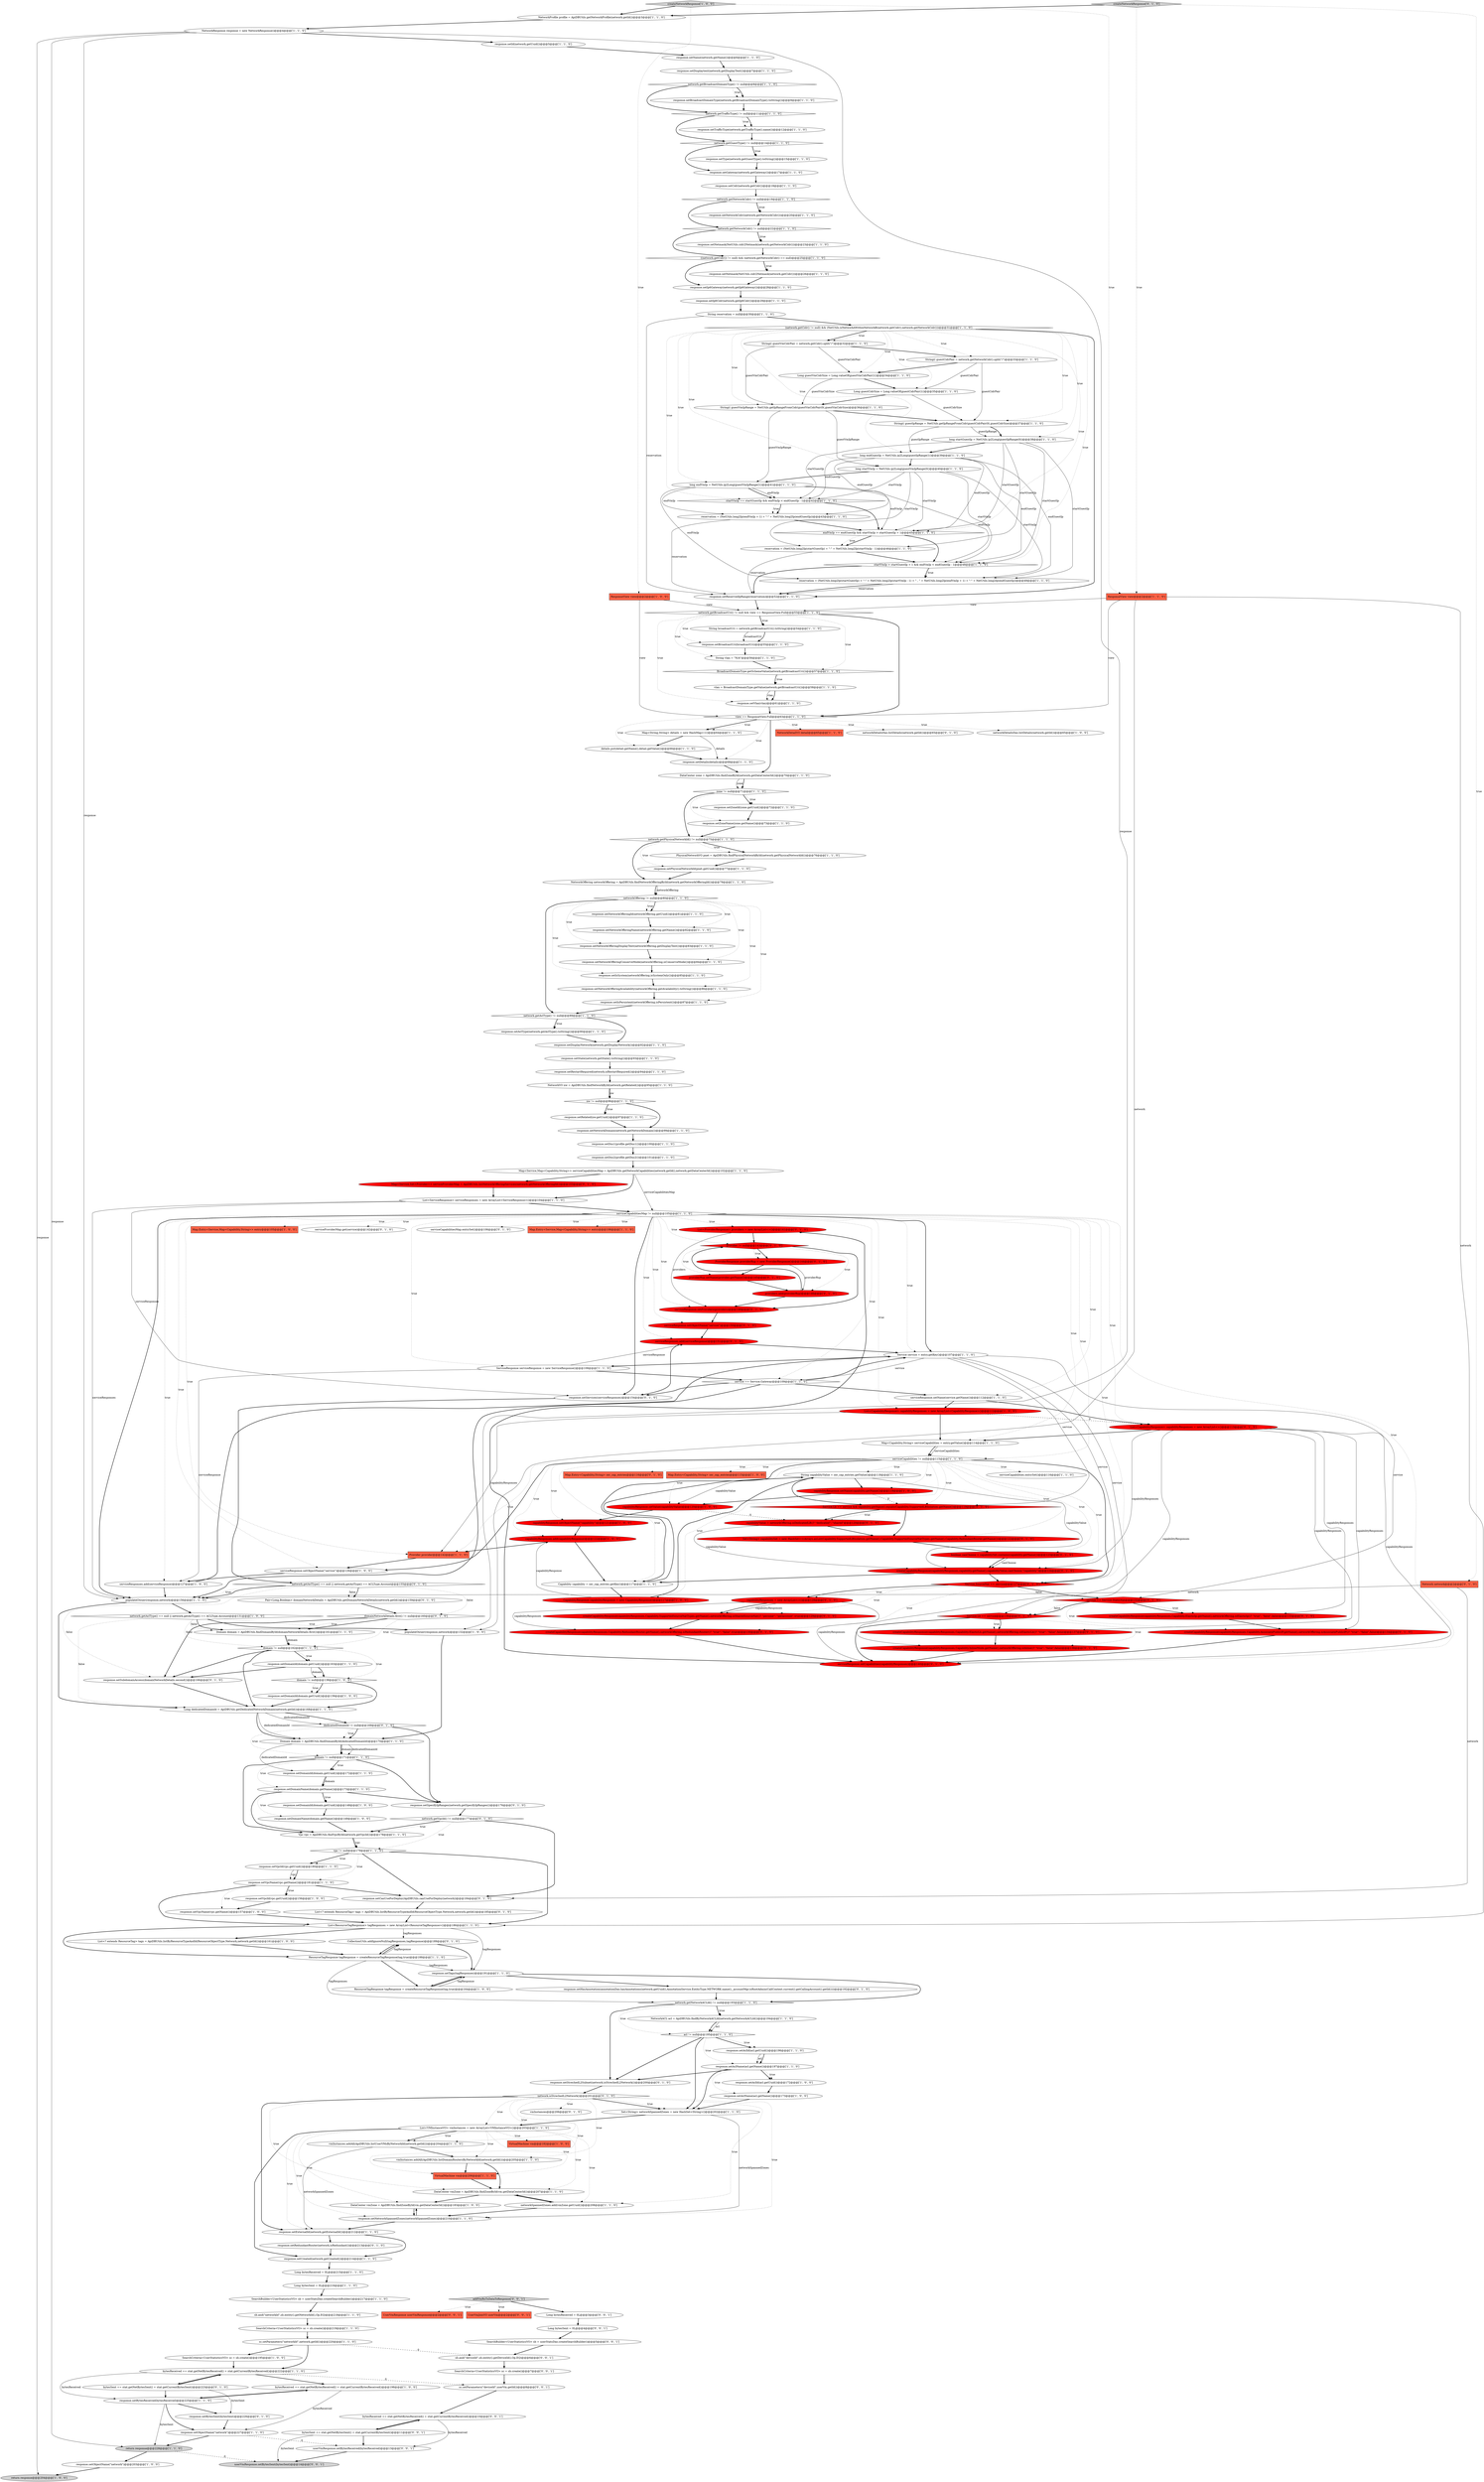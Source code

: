 digraph {
189 [style = filled, label = "List<ProviderResponse> providers = new ArrayList<>()@@@141@@@['0', '1', '0']", fillcolor = red, shape = ellipse image = "AAA1AAABBB2BBB"];
227 [style = filled, label = "SearchBuilder<UserStatisticsVO> sb = userStatsDao.createSearchBuilder()@@@5@@@['0', '0', '1']", fillcolor = white, shape = ellipse image = "AAA0AAABBB3BBB"];
87 [style = filled, label = "reservation = (NetUtils.long2Ip(startGuestIp) + \"-\" + NetUtils.long2Ip(startVmIp - 1))@@@46@@@['1', '1', '0']", fillcolor = white, shape = ellipse image = "AAA0AAABBB1BBB"];
71 [style = filled, label = "Map.Entry<Service,Map<Capability,String>> entry@@@105@@@['1', '0', '0']", fillcolor = tomato, shape = box image = "AAA0AAABBB1BBB"];
43 [style = filled, label = "SearchCriteria<UserStatisticsVO> sc = sb.create()@@@219@@@['1', '1', '0']", fillcolor = white, shape = ellipse image = "AAA0AAABBB1BBB"];
175 [style = filled, label = "createCapabilityResponse(capabilityResponses,Capability.AssociatePublicIP.getName(),networkOffering.isAssociatePublicIP()? \"true\": \"false\",false)@@@134@@@['0', '1', '0']", fillcolor = red, shape = ellipse image = "AAA1AAABBB2BBB"];
130 [style = filled, label = "String capabilityValue = ser_cap_entries.getValue()@@@118@@@['1', '1', '0']", fillcolor = white, shape = ellipse image = "AAA0AAABBB1BBB"];
55 [style = filled, label = "List<VMInstanceVO> vmInstances = new ArrayList<VMInstanceVO>()@@@203@@@['1', '1', '0']", fillcolor = white, shape = ellipse image = "AAA0AAABBB1BBB"];
200 [style = filled, label = "serviceProviderMap.get(service)@@@142@@@['0', '1', '0']", fillcolor = white, shape = ellipse image = "AAA0AAABBB2BBB"];
91 [style = filled, label = "bytesReceived += stat.getNetBytesReceived() + stat.getCurrentBytesReceived()@@@222@@@['1', '1', '0']", fillcolor = white, shape = ellipse image = "AAA0AAABBB1BBB"];
140 [style = filled, label = "bytesReceived += stat.getNetBytesReceived() + stat.getCurrentBytesReceived()@@@198@@@['1', '0', '0']", fillcolor = white, shape = ellipse image = "AAA0AAABBB1BBB"];
126 [style = filled, label = "serviceCapabilities.entrySet()@@@116@@@['1', '1', '0']", fillcolor = white, shape = ellipse image = "AAA0AAABBB1BBB"];
194 [style = filled, label = "response.setCanUseForDeploy(ApiDBUtils.canUseForDeploy(network))@@@184@@@['0', '1', '0']", fillcolor = white, shape = ellipse image = "AAA0AAABBB2BBB"];
88 [style = filled, label = "response.setState(network.getState().toString())@@@93@@@['1', '1', '0']", fillcolor = white, shape = ellipse image = "AAA0AAABBB1BBB"];
28 [style = filled, label = "vmInstances.addAll(ApiDBUtils.listUserVMsByNetworkId(network.getId()))@@@204@@@['1', '1', '0']", fillcolor = white, shape = ellipse image = "AAA0AAABBB1BBB"];
121 [style = filled, label = "response.setAclName(acl.getName())@@@173@@@['1', '0', '0']", fillcolor = white, shape = ellipse image = "AAA0AAABBB1BBB"];
66 [style = filled, label = "response.setBytesReceived(bytesReceived)@@@225@@@['1', '1', '0']", fillcolor = white, shape = ellipse image = "AAA0AAABBB1BBB"];
14 [style = filled, label = "capabilityResponse.setValue(capabilityValue)@@@120@@@['1', '0', '0']", fillcolor = red, shape = ellipse image = "AAA1AAABBB1BBB"];
131 [style = filled, label = "Long dedicatedDomainId = ApiDBUtils.getDedicatedNetworkDomain(network.getId())@@@168@@@['1', '1', '0']", fillcolor = white, shape = ellipse image = "AAA0AAABBB1BBB"];
69 [style = filled, label = "network.getBroadcastUri() != null && view == ResponseView.Full@@@53@@@['1', '1', '0']", fillcolor = white, shape = diamond image = "AAA0AAABBB1BBB"];
138 [style = filled, label = "NetworkOffering networkOffering = ApiDBUtils.findNetworkOfferingById(network.getNetworkOfferingId())@@@79@@@['1', '1', '0']", fillcolor = white, shape = ellipse image = "AAA0AAABBB1BBB"];
205 [style = filled, label = "Map<Service,Set<Provider>> serviceProviderMap = ApiDBUtils.listNetworkOfferingServices(network.getNetworkOfferingId())@@@103@@@['0', '1', '0']", fillcolor = red, shape = ellipse image = "AAA1AAABBB2BBB"];
83 [style = filled, label = "Map<Service,Map<Capability,String>> serviceCapabilitiesMap = ApiDBUtils.getNetworkCapabilities(network.getId(),network.getDataCenterId())@@@102@@@['1', '1', '0']", fillcolor = white, shape = ellipse image = "AAA0AAABBB1BBB"];
72 [style = filled, label = "Set<String> networkSpannedZones = new HashSet<String>()@@@202@@@['1', '1', '0']", fillcolor = white, shape = ellipse image = "AAA0AAABBB1BBB"];
162 [style = filled, label = "response.setRelated(nw.getUuid())@@@97@@@['1', '1', '0']", fillcolor = white, shape = ellipse image = "AAA0AAABBB1BBB"];
15 [style = filled, label = "response.setNetworkOfferingId(networkOffering.getUuid())@@@81@@@['1', '1', '0']", fillcolor = white, shape = ellipse image = "AAA0AAABBB1BBB"];
158 [style = filled, label = "response.setIsPersistent(networkOffering.isPersistent())@@@87@@@['1', '1', '0']", fillcolor = white, shape = ellipse image = "AAA0AAABBB1BBB"];
89 [style = filled, label = "nw != null@@@96@@@['1', '1', '0']", fillcolor = white, shape = diamond image = "AAA0AAABBB1BBB"];
141 [style = filled, label = "return response@@@228@@@['1', '1', '0']", fillcolor = lightgray, shape = ellipse image = "AAA0AAABBB1BBB"];
188 [style = filled, label = "capabilityResponses = new ArrayList<>()@@@128@@@['0', '1', '0']", fillcolor = red, shape = ellipse image = "AAA1AAABBB2BBB"];
17 [style = filled, label = "DataCenter zone = ApiDBUtils.findZoneById(network.getDataCenterId())@@@70@@@['1', '1', '0']", fillcolor = white, shape = ellipse image = "AAA0AAABBB1BBB"];
65 [style = filled, label = "serviceResponses.add(serviceResponse)@@@127@@@['1', '0', '0']", fillcolor = white, shape = ellipse image = "AAA0AAABBB1BBB"];
161 [style = filled, label = "serviceCapabilitiesMap != null@@@105@@@['1', '1', '0']", fillcolor = white, shape = diamond image = "AAA0AAABBB1BBB"];
16 [style = filled, label = "response.setNetworkOfferingDisplayText(networkOffering.getDisplayText())@@@83@@@['1', '1', '0']", fillcolor = white, shape = ellipse image = "AAA0AAABBB1BBB"];
156 [style = filled, label = "ServiceResponse serviceResponse = new ServiceResponse()@@@108@@@['1', '1', '0']", fillcolor = white, shape = ellipse image = "AAA0AAABBB1BBB"];
81 [style = filled, label = "response.setDns2(profile.getDns2())@@@101@@@['1', '1', '0']", fillcolor = white, shape = ellipse image = "AAA0AAABBB1BBB"];
110 [style = filled, label = "NetworkACL acl = ApiDBUtils.findByNetworkACLId(network.getNetworkACLId())@@@194@@@['1', '1', '0']", fillcolor = white, shape = ellipse image = "AAA0AAABBB1BBB"];
147 [style = filled, label = "long startVmIp = NetUtils.ip2Long(guestVmIpRange(0()@@@40@@@['1', '1', '0']", fillcolor = white, shape = ellipse image = "AAA0AAABBB1BBB"];
75 [style = filled, label = "response.setCidr(network.getCidr())@@@18@@@['1', '1', '0']", fillcolor = white, shape = ellipse image = "AAA0AAABBB1BBB"];
23 [style = filled, label = "network.getPhysicalNetworkId() != null@@@75@@@['1', '1', '0']", fillcolor = white, shape = diamond image = "AAA0AAABBB1BBB"];
125 [style = filled, label = "sc.setParameters(\"networkId\",network.getId())@@@220@@@['1', '1', '0']", fillcolor = white, shape = ellipse image = "AAA0AAABBB1BBB"];
96 [style = filled, label = "String vlan = \"N/A\"@@@56@@@['1', '1', '0']", fillcolor = white, shape = ellipse image = "AAA0AAABBB1BBB"];
6 [style = filled, label = "response.setNetmask(NetUtils.cidr2Netmask(network.getNetworkCidr()))@@@23@@@['1', '1', '0']", fillcolor = white, shape = ellipse image = "AAA0AAABBB1BBB"];
99 [style = filled, label = "network.getNetworkCidr() != null@@@19@@@['1', '1', '0']", fillcolor = white, shape = diamond image = "AAA0AAABBB1BBB"];
29 [style = filled, label = "vmInstances.addAll(ApiDBUtils.listDomainRoutersByNetworkId(network.getId()))@@@205@@@['1', '1', '0']", fillcolor = white, shape = ellipse image = "AAA0AAABBB1BBB"];
105 [style = filled, label = "response.setDomainId(domain.getUuid())@@@139@@@['1', '0', '0']", fillcolor = white, shape = ellipse image = "AAA0AAABBB1BBB"];
206 [style = filled, label = "dedicatedDomainId != null@@@169@@@['0', '1', '0']", fillcolor = white, shape = diamond image = "AAA0AAABBB2BBB"];
215 [style = filled, label = "providerRsp.setName(provider.getName())@@@145@@@['0', '1', '0']", fillcolor = red, shape = ellipse image = "AAA1AAABBB2BBB"];
216 [style = filled, label = "sb.and(\"deviceId\",sb.entity().getDeviceId(),Op.EQ)@@@6@@@['0', '0', '1']", fillcolor = white, shape = ellipse image = "AAA0AAABBB3BBB"];
41 [style = filled, label = "String(( guestIpRange = NetUtils.getIpRangeFromCidr(guestCidrPair(0(,guestCidrSize)@@@37@@@['1', '1', '0']", fillcolor = white, shape = ellipse image = "AAA0AAABBB1BBB"];
173 [style = filled, label = "serviceResponse.setProviders(providers)@@@149@@@['0', '1', '0']", fillcolor = red, shape = ellipse image = "AAA1AAABBB2BBB"];
119 [style = filled, label = "VirtualMachine vm@@@206@@@['1', '1', '0']", fillcolor = tomato, shape = box image = "AAA0AAABBB1BBB"];
114 [style = filled, label = "response.setVpcName(vpc.getName())@@@181@@@['1', '1', '0']", fillcolor = white, shape = ellipse image = "AAA0AAABBB1BBB"];
166 [style = filled, label = "createCapabilityResponse(capabilityResponses,Capability.InlineMode.getName(),networkOffering.isInline()? \"true\": \"false\",false)@@@138@@@['0', '1', '0']", fillcolor = red, shape = ellipse image = "AAA1AAABBB2BBB"];
153 [style = filled, label = "startVmIp > startGuestIp + 1 && endVmIp < endGuestIp - 1@@@48@@@['1', '1', '0']", fillcolor = white, shape = diamond image = "AAA0AAABBB1BBB"];
76 [style = filled, label = "response.setExternalId(network.getExternalId())@@@212@@@['1', '1', '0']", fillcolor = white, shape = ellipse image = "AAA0AAABBB1BBB"];
49 [style = filled, label = "response.setObjectName(\"network\")@@@227@@@['1', '1', '0']", fillcolor = white, shape = ellipse image = "AAA0AAABBB1BBB"];
149 [style = filled, label = "response.setAclType(network.getAclType().toString())@@@90@@@['1', '1', '0']", fillcolor = white, shape = ellipse image = "AAA0AAABBB1BBB"];
225 [style = filled, label = "Long bytesReceived = 0L@@@3@@@['0', '0', '1']", fillcolor = white, shape = ellipse image = "AAA0AAABBB3BBB"];
112 [style = filled, label = "long endVmIp = NetUtils.ip2Long(guestVmIpRange(1()@@@41@@@['1', '1', '0']", fillcolor = white, shape = ellipse image = "AAA0AAABBB1BBB"];
129 [style = filled, label = "reservation = (NetUtils.long2Ip(startGuestIp) + \"-\" + NetUtils.long2Ip(startVmIp - 1) + \" , \" + NetUtils.long2Ip(endVmIp + 1) + \"-\" + NetUtils.long2Ip(endGuestIp))@@@49@@@['1', '1', '0']", fillcolor = white, shape = ellipse image = "AAA0AAABBB1BBB"];
208 [style = filled, label = "response.setBytesSent(bytesSent)@@@226@@@['0', '1', '0']", fillcolor = white, shape = ellipse image = "AAA0AAABBB2BBB"];
84 [style = filled, label = "response.setName(network.getName())@@@6@@@['1', '1', '0']", fillcolor = white, shape = ellipse image = "AAA0AAABBB1BBB"];
135 [style = filled, label = "Long bytesReceived = 0L@@@215@@@['1', '1', '0']", fillcolor = white, shape = ellipse image = "AAA0AAABBB1BBB"];
152 [style = filled, label = "DataCenter vmZone = ApiDBUtils.findZoneById(vm.getDataCenterId())@@@207@@@['1', '1', '0']", fillcolor = white, shape = ellipse image = "AAA0AAABBB1BBB"];
221 [style = filled, label = "UserVmResponse userVmResponse@@@2@@@['0', '0', '1']", fillcolor = tomato, shape = box image = "AAA0AAABBB3BBB"];
118 [style = filled, label = "response.setNetworkOfferingAvailability(networkOffering.getAvailability().toString())@@@86@@@['1', '1', '0']", fillcolor = white, shape = ellipse image = "AAA0AAABBB1BBB"];
107 [style = filled, label = "response.setNetworkSpannedZones(networkSpannedZones)@@@210@@@['1', '1', '0']", fillcolor = white, shape = ellipse image = "AAA0AAABBB1BBB"];
155 [style = filled, label = "DataCenter vmZone = ApiDBUtils.findZoneById(vm.getDataCenterId())@@@183@@@['1', '0', '0']", fillcolor = white, shape = ellipse image = "AAA0AAABBB1BBB"];
46 [style = filled, label = "Vpc vpc = ApiDBUtils.findVpcById(network.getVpcId())@@@178@@@['1', '1', '0']", fillcolor = white, shape = ellipse image = "AAA0AAABBB1BBB"];
210 [style = filled, label = "createCapabilityResponse(capabilityResponses,Capability.SupportedSourceNatTypes.getName(),networkOffering.isSharedSourceNat()? \"perzone\": \"peraccount\",true)@@@129@@@['0', '1', '0']", fillcolor = red, shape = ellipse image = "AAA1AAABBB2BBB"];
92 [style = filled, label = "serviceResponse.setObjectName(\"service\")@@@126@@@['1', '0', '0']", fillcolor = white, shape = ellipse image = "AAA0AAABBB1BBB"];
132 [style = filled, label = "response.setNetworkOfferingConserveMode(networkOffering.isConserveMode())@@@84@@@['1', '1', '0']", fillcolor = white, shape = ellipse image = "AAA0AAABBB1BBB"];
33 [style = filled, label = "PhysicalNetworkVO pnet = ApiDBUtils.findPhysicalNetworkById(network.getPhysicalNetworkId())@@@76@@@['1', '1', '0']", fillcolor = white, shape = ellipse image = "AAA0AAABBB1BBB"];
217 [style = filled, label = "userVmResponse.setBytesSent(bytesSent)@@@14@@@['0', '0', '1']", fillcolor = lightgray, shape = ellipse image = "AAA0AAABBB3BBB"];
139 [style = filled, label = "view == ResponseView.Full@@@63@@@['1', '1', '0']", fillcolor = white, shape = diamond image = "AAA0AAABBB1BBB"];
209 [style = filled, label = "List<? extends ResourceTag> tags = ApiDBUtils.listByResourceTypeAndId(ResourceObjectType.Network,network.getId())@@@185@@@['0', '1', '0']", fillcolor = white, shape = ellipse image = "AAA0AAABBB2BBB"];
218 [style = filled, label = "userVmResponse.setBytesReceived(bytesReceived)@@@13@@@['0', '0', '1']", fillcolor = white, shape = ellipse image = "AAA0AAABBB3BBB"];
42 [style = filled, label = "long endGuestIp = NetUtils.ip2Long(guestIpRange(1()@@@39@@@['1', '1', '0']", fillcolor = white, shape = ellipse image = "AAA0AAABBB1BBB"];
151 [style = filled, label = "response.setNetmask(NetUtils.cidr2Netmask(network.getCidr()))@@@26@@@['1', '1', '0']", fillcolor = white, shape = ellipse image = "AAA0AAABBB1BBB"];
59 [style = filled, label = "details.put(detail.getName(),detail.getValue())@@@66@@@['1', '1', '0']", fillcolor = white, shape = ellipse image = "AAA0AAABBB1BBB"];
176 [style = filled, label = "network.isStrechedL2Network()@@@201@@@['0', '1', '0']", fillcolor = white, shape = diamond image = "AAA0AAABBB2BBB"];
45 [style = filled, label = "startVmIp == startGuestIp && endVmIp < endGuestIp - 1@@@42@@@['1', '1', '0']", fillcolor = white, shape = diamond image = "AAA0AAABBB1BBB"];
21 [style = filled, label = "response.setDomainId(domain.getUuid())@@@163@@@['1', '1', '0']", fillcolor = white, shape = ellipse image = "AAA0AAABBB1BBB"];
54 [style = filled, label = "Long guestCidrSize = Long.valueOf(guestCidrPair(1()@@@35@@@['1', '1', '0']", fillcolor = white, shape = ellipse image = "AAA0AAABBB1BBB"];
61 [style = filled, label = "serviceCapabilities != null@@@115@@@['1', '1', '0']", fillcolor = white, shape = diamond image = "AAA0AAABBB1BBB"];
133 [style = filled, label = "response.setDomainId(domain.getUuid())@@@148@@@['1', '0', '0']", fillcolor = white, shape = ellipse image = "AAA0AAABBB1BBB"];
150 [style = filled, label = "List<ServiceResponse> serviceResponses = new ArrayList<ServiceResponse>()@@@104@@@['1', '1', '0']", fillcolor = white, shape = ellipse image = "AAA0AAABBB1BBB"];
4 [style = filled, label = "capabilityResponse.setObjectName(\"capability\")@@@121@@@['1', '0', '0']", fillcolor = red, shape = ellipse image = "AAA1AAABBB1BBB"];
36 [style = filled, label = "long startGuestIp = NetUtils.ip2Long(guestIpRange(0()@@@38@@@['1', '1', '0']", fillcolor = white, shape = ellipse image = "AAA0AAABBB1BBB"];
122 [style = filled, label = "SearchCriteria<UserStatisticsVO> sc = sb.create()@@@195@@@['1', '0', '0']", fillcolor = white, shape = ellipse image = "AAA0AAABBB1BBB"];
170 [style = filled, label = "Map.Entry<Capability,String> ser_cap_entries@@@116@@@['0', '1', '0']", fillcolor = tomato, shape = box image = "AAA0AAABBB2BBB"];
179 [style = filled, label = "Set<String> capabilitySet = new HashSet<>(Arrays.asList(Capability.SupportedLBIsolation.getName(),Capability.SupportedSourceNatTypes.getName(),Capability.RedundantRouter.getName()))@@@122@@@['0', '1', '0']", fillcolor = red, shape = ellipse image = "AAA1AAABBB2BBB"];
196 [style = filled, label = "CollectionUtils.addIgnoreNull(tagResponses,tagResponse)@@@189@@@['0', '1', '0']", fillcolor = white, shape = ellipse image = "AAA0AAABBB2BBB"];
228 [style = filled, label = "bytesReceived += stat.getNetBytesReceived() + stat.getCurrentBytesReceived()@@@10@@@['0', '0', '1']", fillcolor = white, shape = ellipse image = "AAA0AAABBB3BBB"];
24 [style = filled, label = "Long bytesSent = 0L@@@216@@@['1', '1', '0']", fillcolor = white, shape = ellipse image = "AAA0AAABBB1BBB"];
207 [style = filled, label = "domainNetworkDetails.first() != null@@@160@@@['0', '1', '0']", fillcolor = white, shape = diamond image = "AAA0AAABBB2BBB"];
38 [style = filled, label = "service == Service.Gateway@@@109@@@['1', '1', '0']", fillcolor = white, shape = diamond image = "AAA0AAABBB1BBB"];
3 [style = filled, label = "SearchBuilder<UserStatisticsVO> sb = userStatsDao.createSearchBuilder()@@@217@@@['1', '1', '0']", fillcolor = white, shape = ellipse image = "AAA0AAABBB1BBB"];
70 [style = filled, label = "BroadcastDomainType.getSchemeValue(network.getBroadcastUri())@@@57@@@['1', '1', '0']", fillcolor = white, shape = diamond image = "AAA0AAABBB1BBB"];
146 [style = filled, label = "((network.getCidr()) != null) && (network.getNetworkCidr() == null)@@@25@@@['1', '1', '0']", fillcolor = white, shape = diamond image = "AAA0AAABBB1BBB"];
148 [style = filled, label = "Domain domain = ApiDBUtils.findDomainById(domainNetworkDetails.first())@@@161@@@['1', '1', '0']", fillcolor = white, shape = ellipse image = "AAA0AAABBB1BBB"];
165 [style = filled, label = "ResourceTagResponse tagResponse = createResourceTagResponse(tag,true)@@@188@@@['1', '1', '0']", fillcolor = white, shape = ellipse image = "AAA0AAABBB1BBB"];
169 [style = filled, label = "Network network@@@2@@@['0', '1', '0']", fillcolor = tomato, shape = box image = "AAA0AAABBB2BBB"];
184 [style = filled, label = "network.getAclType() == null || network.getAclType() == ACLType.Account@@@155@@@['0', '1', '0']", fillcolor = white, shape = diamond image = "AAA0AAABBB2BBB"];
224 [style = filled, label = "bytesSent += stat.getNetBytesSent() + stat.getCurrentBytesSent()@@@11@@@['0', '0', '1']", fillcolor = white, shape = ellipse image = "AAA0AAABBB3BBB"];
115 [style = filled, label = "response.setType(network.getGuestType().toString())@@@15@@@['1', '1', '0']", fillcolor = white, shape = ellipse image = "AAA0AAABBB1BBB"];
226 [style = filled, label = "sc.setParameters(\"deviceId\",userVm.getId())@@@8@@@['0', '0', '1']", fillcolor = white, shape = ellipse image = "AAA0AAABBB3BBB"];
9 [style = filled, label = "NetworkProfile profile = ApiDBUtils.getNetworkProfile(network.getId())@@@3@@@['1', '1', '0']", fillcolor = white, shape = ellipse image = "AAA0AAABBB1BBB"];
53 [style = filled, label = "response.setTags(tagResponses)@@@191@@@['1', '1', '0']", fillcolor = white, shape = ellipse image = "AAA0AAABBB1BBB"];
220 [style = filled, label = "Long bytesSent = 0L@@@4@@@['0', '0', '1']", fillcolor = white, shape = ellipse image = "AAA0AAABBB3BBB"];
159 [style = filled, label = "Capability capability = ser_cap_entries.getKey()@@@117@@@['1', '1', '0']", fillcolor = white, shape = ellipse image = "AAA0AAABBB1BBB"];
201 [style = filled, label = "Service.SourceNat == service@@@127@@@['0', '1', '0']", fillcolor = red, shape = diamond image = "AAA1AAABBB2BBB"];
193 [style = filled, label = "provider != null@@@143@@@['0', '1', '0']", fillcolor = red, shape = diamond image = "AAA1AAABBB2BBB"];
11 [style = filled, label = "networkDetailsDao.listDetails(network.getId())@@@65@@@['1', '0', '0']", fillcolor = white, shape = ellipse image = "AAA0AAABBB1BBB"];
178 [style = filled, label = "Pair<Long,Boolean> domainNetworkDetails = ApiDBUtils.getDomainNetworkDetails(network.getId())@@@159@@@['0', '1', '0']", fillcolor = white, shape = ellipse image = "AAA0AAABBB2BBB"];
77 [style = filled, label = "response.setDisplaytext(network.getDisplayText())@@@7@@@['1', '1', '0']", fillcolor = white, shape = ellipse image = "AAA0AAABBB1BBB"];
116 [style = filled, label = "NetworkVO nw = ApiDBUtils.findNetworkById(network.getRelated())@@@95@@@['1', '1', '0']", fillcolor = white, shape = ellipse image = "AAA0AAABBB1BBB"];
192 [style = filled, label = "network.getVpcId() != null@@@177@@@['0', '1', '0']", fillcolor = white, shape = diamond image = "AAA0AAABBB2BBB"];
172 [style = filled, label = "Service.Lb == service@@@136@@@['0', '1', '0']", fillcolor = red, shape = diamond image = "AAA1AAABBB2BBB"];
128 [style = filled, label = "response.setAclId(acl.getUuid())@@@172@@@['1', '0', '0']", fillcolor = white, shape = ellipse image = "AAA0AAABBB1BBB"];
79 [style = filled, label = "Map<String,String> details = new HashMap<>()@@@64@@@['1', '1', '0']", fillcolor = white, shape = ellipse image = "AAA0AAABBB1BBB"];
56 [style = filled, label = "response.setTrafficType(network.getTrafficType().name())@@@12@@@['1', '1', '0']", fillcolor = white, shape = ellipse image = "AAA0AAABBB1BBB"];
90 [style = filled, label = "networkOffering != null@@@80@@@['1', '1', '0']", fillcolor = white, shape = diamond image = "AAA0AAABBB1BBB"];
101 [style = filled, label = "String reservation = null@@@30@@@['1', '1', '0']", fillcolor = white, shape = ellipse image = "AAA0AAABBB1BBB"];
195 [style = filled, label = "createCapabilityResponse(capabilityResponses,Capability.RedundantRouter.getName(),networkOffering.isRedundantRouter()? \"true\": \"false\",true)@@@130@@@['0', '1', '0']", fillcolor = red, shape = ellipse image = "AAA1AAABBB2BBB"];
2 [style = filled, label = "response.setBroadcastUri(broadcastUri)@@@55@@@['1', '1', '0']", fillcolor = white, shape = ellipse image = "AAA0AAABBB1BBB"];
183 [style = filled, label = "capabilityValue = networkOffering.isDedicatedLB()? \"dedicated\": \"shared\"@@@120@@@['0', '1', '0']", fillcolor = red, shape = ellipse image = "AAA1AAABBB2BBB"];
7 [style = filled, label = "network.getGuestType() != null@@@14@@@['1', '1', '0']", fillcolor = white, shape = diamond image = "AAA0AAABBB1BBB"];
35 [style = filled, label = "Map.Entry<Capability,String> ser_cap_entries@@@115@@@['1', '0', '0']", fillcolor = tomato, shape = box image = "AAA0AAABBB1BBB"];
50 [style = filled, label = "response.setVpcId(vpc.getUuid())@@@180@@@['1', '1', '0']", fillcolor = white, shape = ellipse image = "AAA0AAABBB1BBB"];
48 [style = filled, label = "response.setNetworkOfferingName(networkOffering.getName())@@@82@@@['1', '1', '0']", fillcolor = white, shape = ellipse image = "AAA0AAABBB1BBB"];
191 [style = filled, label = "serviceResponses.add(serviceResponse)@@@151@@@['0', '1', '0']", fillcolor = red, shape = ellipse image = "AAA1AAABBB2BBB"];
154 [style = filled, label = "response.setAclId(acl.getUuid())@@@196@@@['1', '1', '0']", fillcolor = white, shape = ellipse image = "AAA0AAABBB1BBB"];
203 [style = filled, label = "serviceCapabilitiesMap.entrySet()@@@106@@@['0', '1', '0']", fillcolor = white, shape = ellipse image = "AAA0AAABBB2BBB"];
80 [style = filled, label = "response.setDns1(profile.getDns1())@@@100@@@['1', '1', '0']", fillcolor = white, shape = ellipse image = "AAA0AAABBB1BBB"];
25 [style = filled, label = "response.setReservedIpRange(reservation)@@@52@@@['1', '1', '0']", fillcolor = white, shape = ellipse image = "AAA0AAABBB1BBB"];
47 [style = filled, label = "response.setNetworkDomain(network.getNetworkDomain())@@@99@@@['1', '1', '0']", fillcolor = white, shape = ellipse image = "AAA0AAABBB1BBB"];
26 [style = filled, label = "response.setDisplayNetwork(network.getDisplayNetwork())@@@92@@@['1', '1', '0']", fillcolor = white, shape = ellipse image = "AAA0AAABBB1BBB"];
58 [style = filled, label = "domain != null@@@138@@@['1', '0', '0']", fillcolor = white, shape = diamond image = "AAA0AAABBB1BBB"];
145 [style = filled, label = "List<? extends ResourceTag> tags = ApiDBUtils.listByResourceTypeAndId(ResourceObjectType.Network,network.getId())@@@161@@@['1', '0', '0']", fillcolor = white, shape = ellipse image = "AAA0AAABBB1BBB"];
20 [style = filled, label = "acl != null@@@195@@@['1', '1', '0']", fillcolor = white, shape = diamond image = "AAA0AAABBB1BBB"];
164 [style = filled, label = "network.getNetworkCidr() != null@@@22@@@['1', '1', '0']", fillcolor = white, shape = diamond image = "AAA0AAABBB1BBB"];
63 [style = filled, label = "ResourceTagResponse tagResponse = createResourceTagResponse(tag,true)@@@164@@@['1', '0', '0']", fillcolor = white, shape = ellipse image = "AAA0AAABBB1BBB"];
67 [style = filled, label = "NetworkDetailVO detail@@@65@@@['1', '1', '0']", fillcolor = tomato, shape = box image = "AAA0AAABBB1BBB"];
27 [style = filled, label = "response.setDomainName(domain.getName())@@@149@@@['1', '0', '0']", fillcolor = white, shape = ellipse image = "AAA0AAABBB1BBB"];
22 [style = filled, label = "network.getTrafficType() != null@@@11@@@['1', '1', '0']", fillcolor = white, shape = diamond image = "AAA0AAABBB1BBB"];
68 [style = filled, label = "List<CapabilityResponse> capabilityResponses = new ArrayList<CapabilityResponse>()@@@112@@@['1', '0', '0']", fillcolor = red, shape = ellipse image = "AAA1AAABBB1BBB"];
74 [style = filled, label = "CapabilityResponse capabilityResponse = new CapabilityResponse()@@@117@@@['1', '0', '0']", fillcolor = red, shape = ellipse image = "AAA1AAABBB1BBB"];
113 [style = filled, label = "response.setZoneId(zone.getUuid())@@@72@@@['1', '1', '0']", fillcolor = white, shape = ellipse image = "AAA0AAABBB1BBB"];
86 [style = filled, label = "String(( guestVmCidrPair = network.getCidr().split(\"\/\")@@@32@@@['1', '1', '0']", fillcolor = white, shape = ellipse image = "AAA0AAABBB1BBB"];
97 [style = filled, label = "response.setNetworkCidr((network.getNetworkCidr()))@@@20@@@['1', '1', '0']", fillcolor = white, shape = ellipse image = "AAA0AAABBB1BBB"];
197 [style = filled, label = "response.setSpecifyIpRanges(network.getSpecifyIpRanges())@@@176@@@['0', '1', '0']", fillcolor = white, shape = ellipse image = "AAA0AAABBB2BBB"];
109 [style = filled, label = "NetworkResponse response = new NetworkResponse()@@@4@@@['1', '1', '0']", fillcolor = white, shape = ellipse image = "AAA0AAABBB1BBB"];
78 [style = filled, label = "populateOwner(response,network)@@@132@@@['1', '0', '0']", fillcolor = white, shape = ellipse image = "AAA0AAABBB1BBB"];
117 [style = filled, label = "capabilityResponses.add(capabilityResponse)@@@122@@@['1', '0', '0']", fillcolor = red, shape = ellipse image = "AAA1AAABBB1BBB"];
177 [style = filled, label = "createNetworkResponse['0', '1', '0']", fillcolor = lightgray, shape = diamond image = "AAA0AAABBB2BBB"];
180 [style = filled, label = "boolean canChoose = capabilitySet.contains(capability.getName())@@@123@@@['0', '1', '0']", fillcolor = red, shape = ellipse image = "AAA1AAABBB2BBB"];
30 [style = filled, label = "response.setIsSystem(networkOffering.isSystemOnly())@@@85@@@['1', '1', '0']", fillcolor = white, shape = ellipse image = "AAA0AAABBB1BBB"];
82 [style = filled, label = "populateOwner(response,network)@@@156@@@['1', '1', '0']", fillcolor = white, shape = ellipse image = "AAA0AAABBB1BBB"];
44 [style = filled, label = "String(( guestCidrPair = network.getNetworkCidr().split(\"\/\")@@@33@@@['1', '1', '0']", fillcolor = white, shape = ellipse image = "AAA0AAABBB1BBB"];
60 [style = filled, label = "Map<Capability,String> serviceCapabilities = entry.getValue()@@@114@@@['1', '1', '0']", fillcolor = white, shape = ellipse image = "AAA0AAABBB1BBB"];
163 [style = filled, label = "response.setGateway(network.getGateway())@@@17@@@['1', '1', '0']", fillcolor = white, shape = ellipse image = "AAA0AAABBB1BBB"];
108 [style = filled, label = "ResponseView view@@@2@@@['1', '0', '0']", fillcolor = tomato, shape = box image = "AAA0AAABBB1BBB"];
137 [style = filled, label = "ResponseView view@@@2@@@['1', '1', '0']", fillcolor = tomato, shape = box image = "AAA0AAABBB1BBB"];
160 [style = filled, label = "String(( guestVmIpRange = NetUtils.getIpRangeFromCidr(guestVmCidrPair(0(,guestVmCidrSize)@@@36@@@['1', '1', '0']", fillcolor = white, shape = ellipse image = "AAA0AAABBB1BBB"];
39 [style = filled, label = "network.getAclType() == null || network.getAclType() == ACLType.Account@@@131@@@['1', '0', '0']", fillcolor = white, shape = diamond image = "AAA0AAABBB1BBB"];
104 [style = filled, label = "network.getBroadcastDomainType() != null@@@8@@@['1', '1', '0']", fillcolor = white, shape = diamond image = "AAA0AAABBB1BBB"];
212 [style = filled, label = "serviceResponse.setCapabilities(capabilityResponses)@@@140@@@['0', '1', '0']", fillcolor = red, shape = ellipse image = "AAA1AAABBB2BBB"];
12 [style = filled, label = "response.setVpcId(vpc.getUuid())@@@156@@@['1', '0', '0']", fillcolor = white, shape = ellipse image = "AAA0AAABBB1BBB"];
186 [style = filled, label = "response.setRedundantRouter(network.isRedundant())@@@213@@@['0', '1', '0']", fillcolor = white, shape = ellipse image = "AAA0AAABBB2BBB"];
1 [style = filled, label = "reservation = (NetUtils.long2Ip(endVmIp + 1) + \"-\" + NetUtils.long2Ip(endGuestIp))@@@43@@@['1', '1', '0']", fillcolor = white, shape = ellipse image = "AAA0AAABBB1BBB"];
31 [style = filled, label = "vlan = BroadcastDomainType.getValue(network.getBroadcastUri())@@@58@@@['1', '1', '0']", fillcolor = white, shape = ellipse image = "AAA0AAABBB1BBB"];
13 [style = filled, label = "Service service = entry.getKey()@@@107@@@['1', '1', '0']", fillcolor = white, shape = ellipse image = "AAA0AAABBB1BBB"];
5 [style = filled, label = "domain != null@@@171@@@['1', '1', '0']", fillcolor = white, shape = diamond image = "AAA0AAABBB1BBB"];
123 [style = filled, label = "response.setAclName(acl.getName())@@@197@@@['1', '1', '0']", fillcolor = white, shape = ellipse image = "AAA0AAABBB1BBB"];
181 [style = filled, label = "response.setSubdomainAccess(domainNetworkDetails.second())@@@166@@@['0', '1', '0']", fillcolor = white, shape = ellipse image = "AAA0AAABBB2BBB"];
185 [style = filled, label = "response.setServices(serviceResponses)@@@154@@@['0', '1', '0']", fillcolor = white, shape = ellipse image = "AAA0AAABBB2BBB"];
199 [style = filled, label = "service == Service.StaticNat@@@132@@@['0', '1', '0']", fillcolor = red, shape = diamond image = "AAA1AAABBB2BBB"];
51 [style = filled, label = "return response@@@204@@@['1', '0', '0']", fillcolor = lightgray, shape = ellipse image = "AAA0AAABBB1BBB"];
102 [style = filled, label = "serviceResponse.setName(service.getName())@@@112@@@['1', '1', '0']", fillcolor = white, shape = ellipse image = "AAA0AAABBB1BBB"];
106 [style = filled, label = "networkSpannedZones.add(vmZone.getUuid())@@@208@@@['1', '1', '0']", fillcolor = white, shape = ellipse image = "AAA0AAABBB1BBB"];
8 [style = filled, label = "response.setDomainId(domain.getUuid())@@@172@@@['1', '1', '0']", fillcolor = white, shape = ellipse image = "AAA0AAABBB1BBB"];
73 [style = filled, label = "createNetworkResponse['1', '0', '0']", fillcolor = lightgray, shape = diamond image = "AAA0AAABBB1BBB"];
10 [style = filled, label = "response.setBroadcastDomainType(network.getBroadcastDomainType().toString())@@@9@@@['1', '1', '0']", fillcolor = white, shape = ellipse image = "AAA0AAABBB1BBB"];
198 [style = filled, label = "response.setHasAnnotation(annotationDao.hasAnnotations(network.getUuid(),AnnotationService.EntityType.NETWORK.name(),_accountMgr.isRootAdmin(CallContext.current().getCallingAccount().getId())))@@@192@@@['0', '1', '0']", fillcolor = white, shape = ellipse image = "AAA0AAABBB2BBB"];
144 [style = filled, label = "Map.Entry<Service,Map<Capability,String>> entry@@@106@@@['1', '1', '0']", fillcolor = tomato, shape = box image = "AAA0AAABBB1BBB"];
93 [style = filled, label = "response.setCreated(network.getCreated())@@@214@@@['1', '1', '0']", fillcolor = white, shape = ellipse image = "AAA0AAABBB1BBB"];
213 [style = filled, label = "List<CapabilityResponse> capabilityResponses = new ArrayList<>()@@@113@@@['0', '1', '0']", fillcolor = red, shape = ellipse image = "AAA1AAABBB2BBB"];
167 [style = filled, label = "vmInstances@@@206@@@['0', '1', '0']", fillcolor = white, shape = ellipse image = "AAA0AAABBB2BBB"];
40 [style = filled, label = "network.getNetworkACLId() != null@@@193@@@['1', '1', '0']", fillcolor = white, shape = diamond image = "AAA0AAABBB1BBB"];
18 [style = filled, label = "response.setVpcName(vpc.getName())@@@157@@@['1', '0', '0']", fillcolor = white, shape = ellipse image = "AAA0AAABBB1BBB"];
94 [style = filled, label = "response.setZoneName(zone.getName())@@@73@@@['1', '1', '0']", fillcolor = white, shape = ellipse image = "AAA0AAABBB1BBB"];
222 [style = filled, label = "addVmRxTxDataToResponse['0', '0', '1']", fillcolor = lightgray, shape = diamond image = "AAA0AAABBB3BBB"];
187 [style = filled, label = "networkDetailsDao.listDetails(network.getId())@@@65@@@['0', '1', '0']", fillcolor = white, shape = ellipse image = "AAA0AAABBB2BBB"];
0 [style = filled, label = "Long guestVmCidrSize = Long.valueOf(guestVmCidrPair(1()@@@34@@@['1', '1', '0']", fillcolor = white, shape = ellipse image = "AAA0AAABBB1BBB"];
34 [style = filled, label = "network.getAclType() != null@@@89@@@['1', '1', '0']", fillcolor = white, shape = diamond image = "AAA0AAABBB1BBB"];
62 [style = filled, label = "response.setIp6Cidr(network.getIp6Cidr())@@@29@@@['1', '1', '0']", fillcolor = white, shape = ellipse image = "AAA0AAABBB1BBB"];
19 [style = filled, label = "zone != null@@@71@@@['1', '1', '0']", fillcolor = white, shape = diamond image = "AAA0AAABBB1BBB"];
103 [style = filled, label = "VirtualMachine vm@@@182@@@['1', '0', '0']", fillcolor = tomato, shape = box image = "AAA0AAABBB1BBB"];
134 [style = filled, label = "sb.and(\"networkId\",sb.entity().getNetworkId(),Op.EQ)@@@218@@@['1', '1', '0']", fillcolor = white, shape = ellipse image = "AAA0AAABBB1BBB"];
120 [style = filled, label = "domain != null@@@162@@@['1', '1', '0']", fillcolor = white, shape = diamond image = "AAA0AAABBB1BBB"];
214 [style = filled, label = "bytesSent += stat.getNetBytesSent() + stat.getCurrentBytesSent()@@@223@@@['0', '1', '0']", fillcolor = white, shape = ellipse image = "AAA0AAABBB2BBB"];
32 [style = filled, label = "response.setVlan(vlan)@@@61@@@['1', '1', '0']", fillcolor = white, shape = ellipse image = "AAA0AAABBB1BBB"];
98 [style = filled, label = "response.setIp6Gateway(network.getIp6Gateway())@@@28@@@['1', '1', '0']", fillcolor = white, shape = ellipse image = "AAA0AAABBB1BBB"];
182 [style = filled, label = "serviceResponse.setObjectName(\"service\")@@@150@@@['0', '1', '0']", fillcolor = red, shape = ellipse image = "AAA1AAABBB2BBB"];
157 [style = filled, label = "response.setPhysicalNetworkId(pnet.getUuid())@@@77@@@['1', '1', '0']", fillcolor = white, shape = ellipse image = "AAA0AAABBB1BBB"];
64 [style = filled, label = "response.setDetails(details)@@@68@@@['1', '1', '0']", fillcolor = white, shape = ellipse image = "AAA0AAABBB1BBB"];
219 [style = filled, label = "UserVmJoinVO userVm@@@2@@@['0', '0', '1']", fillcolor = tomato, shape = box image = "AAA0AAABBB3BBB"];
124 [style = filled, label = "vpc != null@@@179@@@['1', '1', '0']", fillcolor = white, shape = diamond image = "AAA0AAABBB1BBB"];
202 [style = filled, label = "response.setStrechedL2Subnet(network.isStrechedL2Network())@@@200@@@['0', '1', '0']", fillcolor = white, shape = ellipse image = "AAA0AAABBB2BBB"];
190 [style = filled, label = "createCapabilityResponse(capabilityResponses,Capability.ElasticLb.getName(),networkOffering.isElasticLb()? \"true\": \"false\",false)@@@137@@@['0', '1', '0']", fillcolor = red, shape = ellipse image = "AAA1AAABBB2BBB"];
37 [style = filled, label = "String broadcastUri = network.getBroadcastUri().toString()@@@54@@@['1', '1', '0']", fillcolor = white, shape = ellipse image = "AAA0AAABBB1BBB"];
211 [style = filled, label = "createCapabilityResponse(capabilityResponses,capability.getName(),capabilityValue,canChoose,\"capability\")@@@124@@@['0', '1', '0']", fillcolor = red, shape = ellipse image = "AAA1AAABBB2BBB"];
85 [style = filled, label = "capabilityResponse.setName(capability.getName())@@@119@@@['1', '0', '0']", fillcolor = red, shape = ellipse image = "AAA1AAABBB1BBB"];
95 [style = filled, label = "response.setRestartRequired(network.isRestartRequired())@@@94@@@['1', '1', '0']", fillcolor = white, shape = ellipse image = "AAA0AAABBB1BBB"];
168 [style = filled, label = "providers.add(providerRsp)@@@146@@@['0', '1', '0']", fillcolor = red, shape = ellipse image = "AAA1AAABBB2BBB"];
142 [style = filled, label = "response.setObjectName(\"network\")@@@203@@@['1', '0', '0']", fillcolor = white, shape = ellipse image = "AAA0AAABBB1BBB"];
171 [style = filled, label = "Service.Lb == service && capability.getName().equals(Capability.SupportedLBIsolation.getName())@@@119@@@['0', '1', '0']", fillcolor = red, shape = diamond image = "AAA1AAABBB2BBB"];
174 [style = filled, label = "createCapabilityResponse(capabilityResponses,Capability.ElasticIp.getName(),networkOffering.isElasticIp()? \"true\": \"false\",false)@@@133@@@['0', '1', '0']", fillcolor = red, shape = ellipse image = "AAA1AAABBB2BBB"];
52 [style = filled, label = "response.setDomainName(domain.getName())@@@173@@@['1', '1', '0']", fillcolor = white, shape = ellipse image = "AAA0AAABBB1BBB"];
100 [style = filled, label = "(network.getCidr() != null) && (NetUtils.isNetworkAWithinNetworkB(network.getCidr(),network.getNetworkCidr()))@@@31@@@['1', '1', '0']", fillcolor = white, shape = diamond image = "AAA0AAABBB1BBB"];
127 [style = filled, label = "response.setId(network.getUuid())@@@5@@@['1', '1', '0']", fillcolor = white, shape = ellipse image = "AAA0AAABBB1BBB"];
136 [style = filled, label = "List<ResourceTagResponse> tagResponses = new ArrayList<ResourceTagResponse>()@@@186@@@['1', '1', '0']", fillcolor = white, shape = ellipse image = "AAA0AAABBB1BBB"];
143 [style = filled, label = "endVmIp == endGuestIp && startVmIp > startGuestIp + 1@@@45@@@['1', '1', '0']", fillcolor = white, shape = diamond image = "AAA0AAABBB1BBB"];
204 [style = filled, label = "ProviderResponse providerRsp = new ProviderResponse()@@@144@@@['0', '1', '0']", fillcolor = red, shape = ellipse image = "AAA1AAABBB2BBB"];
57 [style = filled, label = "Provider provider@@@142@@@['1', '1', '0']", fillcolor = tomato, shape = box image = "AAA1AAABBB1BBB"];
111 [style = filled, label = "Domain domain = ApiDBUtils.findDomainById(dedicatedDomainId)@@@170@@@['1', '1', '0']", fillcolor = white, shape = ellipse image = "AAA0AAABBB1BBB"];
223 [style = filled, label = "SearchCriteria<UserStatisticsVO> sc = sb.create()@@@7@@@['0', '0', '1']", fillcolor = white, shape = ellipse image = "AAA0AAABBB3BBB"];
68->213 [style = dashed, label="0"];
180->211 [style = bold, label=""];
81->83 [style = bold, label=""];
49->218 [style = dashed, label="0"];
53->63 [style = bold, label=""];
131->111 [style = solid, label="dedicatedDomainId"];
39->131 [style = dotted, label="false"];
55->28 [style = dotted, label="true"];
26->88 [style = bold, label=""];
140->49 [style = solid, label="bytesReceived"];
39->148 [style = bold, label=""];
121->72 [style = bold, label=""];
176->107 [style = dotted, label="true"];
131->206 [style = bold, label=""];
172->166 [style = dotted, label="true"];
85->14 [style = bold, label=""];
207->148 [style = bold, label=""];
184->181 [style = dotted, label="false"];
114->194 [style = bold, label=""];
99->97 [style = bold, label=""];
161->212 [style = dotted, label="true"];
23->33 [style = bold, label=""];
100->147 [style = dotted, label="true"];
131->111 [style = bold, label=""];
199->174 [style = dotted, label="true"];
20->123 [style = dotted, label="true"];
91->226 [style = dashed, label="0"];
70->31 [style = dotted, label="true"];
124->50 [style = bold, label=""];
12->18 [style = bold, label=""];
63->53 [style = solid, label="tagResponse"];
66->140 [style = bold, label=""];
201->195 [style = dotted, label="true"];
176->29 [style = dotted, label="true"];
13->172 [style = solid, label="service"];
125->91 [style = bold, label=""];
179->180 [style = bold, label=""];
225->220 [style = bold, label=""];
7->163 [style = bold, label=""];
202->176 [style = bold, label=""];
59->64 [style = bold, label=""];
161->61 [style = dotted, label="true"];
209->136 [style = bold, label=""];
45->1 [style = dotted, label="true"];
190->166 [style = bold, label=""];
13->38 [style = solid, label="service"];
120->58 [style = dotted, label="true"];
178->207 [style = bold, label=""];
29->152 [style = bold, label=""];
139->67 [style = dotted, label="true"];
73->137 [style = dotted, label="true"];
1->25 [style = solid, label="reservation"];
69->2 [style = dotted, label="true"];
111->5 [style = solid, label="domain"];
30->118 [style = bold, label=""];
201->188 [style = dotted, label="true"];
50->114 [style = solid, label="vpc"];
100->86 [style = bold, label=""];
139->59 [style = dotted, label="true"];
85->171 [style = dashed, label="0"];
147->87 [style = solid, label="startVmIp"];
5->197 [style = bold, label=""];
213->174 [style = solid, label="capabilityResponses"];
123->121 [style = dotted, label="true"];
114->12 [style = bold, label=""];
215->168 [style = bold, label=""];
222->221 [style = dotted, label="true"];
111->5 [style = solid, label="dedicatedDomainId"];
176->72 [style = bold, label=""];
160->112 [style = solid, label="guestVmIpRange"];
44->54 [style = solid, label="guestCidrPair"];
100->0 [style = dotted, label="true"];
69->37 [style = bold, label=""];
79->64 [style = solid, label="details"];
2->96 [style = bold, label=""];
1->143 [style = bold, label=""];
171->179 [style = bold, label=""];
206->5 [style = dotted, label="true"];
55->76 [style = dotted, label="true"];
72->55 [style = bold, label=""];
61->130 [style = dotted, label="true"];
44->41 [style = solid, label="guestCidrPair"];
176->76 [style = bold, label=""];
114->12 [style = dotted, label="true"];
163->75 [style = bold, label=""];
31->32 [style = bold, label=""];
6->146 [style = bold, label=""];
168->173 [style = bold, label=""];
16->132 [style = bold, label=""];
182->191 [style = bold, label=""];
176->167 [style = dotted, label="true"];
213->211 [style = solid, label="capabilityResponses"];
151->98 [style = bold, label=""];
89->162 [style = dotted, label="true"];
13->156 [style = bold, label=""];
119->152 [style = bold, label=""];
146->151 [style = dotted, label="true"];
216->223 [style = bold, label=""];
101->25 [style = solid, label="reservation"];
54->160 [style = bold, label=""];
150->82 [style = solid, label="serviceResponses"];
208->49 [style = bold, label=""];
0->54 [style = bold, label=""];
42->45 [style = solid, label="endGuestIp"];
191->185 [style = bold, label=""];
188->210 [style = solid, label="capabilityResponses"];
32->139 [style = bold, label=""];
68->60 [style = bold, label=""];
22->56 [style = bold, label=""];
184->178 [style = bold, label=""];
38->82 [style = bold, label=""];
90->34 [style = bold, label=""];
91->66 [style = solid, label="bytesReceived"];
161->182 [style = dotted, label="true"];
205->150 [style = bold, label=""];
189->173 [style = solid, label="providers"];
123->72 [style = bold, label=""];
91->214 [style = bold, label=""];
52->133 [style = dotted, label="true"];
93->135 [style = bold, label=""];
90->15 [style = dotted, label="true"];
162->47 [style = bold, label=""];
29->119 [style = bold, label=""];
176->55 [style = dotted, label="true"];
39->78 [style = bold, label=""];
91->140 [style = bold, label=""];
197->192 [style = bold, label=""];
213->175 [style = solid, label="capabilityResponses"];
112->129 [style = solid, label="endVmIp"];
20->72 [style = bold, label=""];
54->41 [style = solid, label="guestCidrSize"];
129->25 [style = bold, label=""];
34->149 [style = dotted, label="true"];
46->124 [style = bold, label=""];
139->17 [style = bold, label=""];
66->208 [style = bold, label=""];
161->193 [style = dotted, label="true"];
97->164 [style = bold, label=""];
55->28 [style = bold, label=""];
193->215 [style = dotted, label="true"];
90->118 [style = dotted, label="true"];
38->185 [style = bold, label=""];
55->152 [style = dotted, label="true"];
100->86 [style = dotted, label="true"];
83->205 [style = bold, label=""];
168->193 [style = bold, label=""];
112->143 [style = solid, label="endVmIp"];
161->71 [style = dotted, label="true"];
73->9 [style = bold, label=""];
154->123 [style = solid, label="acl"];
100->54 [style = dotted, label="true"];
211->159 [style = bold, label=""];
192->46 [style = bold, label=""];
104->10 [style = dotted, label="true"];
159->74 [style = bold, label=""];
95->116 [style = bold, label=""];
188->210 [style = bold, label=""];
150->185 [style = solid, label="serviceResponses"];
188->212 [style = solid, label="capabilityResponses"];
228->224 [style = bold, label=""];
181->131 [style = bold, label=""];
161->201 [style = dotted, label="true"];
66->141 [style = solid, label="bytesSent"];
89->162 [style = bold, label=""];
161->57 [style = dotted, label="true"];
222->219 [style = dotted, label="true"];
100->160 [style = dotted, label="true"];
18->136 [style = bold, label=""];
196->53 [style = bold, label=""];
117->159 [style = bold, label=""];
62->101 [style = bold, label=""];
100->112 [style = dotted, label="true"];
36->143 [style = solid, label="startGuestIp"];
68->57 [style = solid, label="capabilityResponses"];
161->38 [style = dotted, label="true"];
136->196 [style = solid, label="tagResponses"];
201->188 [style = bold, label=""];
165->40 [style = solid, label="tagResponses"];
165->53 [style = solid, label="tagResponses"];
23->157 [style = dotted, label="true"];
61->170 [style = dotted, label="true"];
39->148 [style = dotted, label="false"];
58->105 [style = bold, label=""];
224->218 [style = bold, label=""];
166->212 [style = bold, label=""];
61->159 [style = dotted, label="true"];
61->92 [style = bold, label=""];
161->189 [style = dotted, label="true"];
109->141 [style = solid, label="response"];
161->156 [style = dotted, label="true"];
212->189 [style = bold, label=""];
27->46 [style = bold, label=""];
150->161 [style = bold, label=""];
148->120 [style = solid, label="domain"];
211->201 [style = bold, label=""];
146->151 [style = bold, label=""];
55->155 [style = dotted, label="true"];
31->32 [style = solid, label="vlan"];
98->62 [style = bold, label=""];
139->79 [style = bold, label=""];
139->187 [style = dotted, label="true"];
226->228 [style = bold, label=""];
66->49 [style = bold, label=""];
124->114 [style = dotted, label="true"];
14->4 [style = bold, label=""];
152->155 [style = bold, label=""];
224->217 [style = solid, label="bytesSent"];
28->29 [style = bold, label=""];
55->119 [style = dotted, label="true"];
99->97 [style = dotted, label="true"];
122->91 [style = bold, label=""];
223->226 [style = bold, label=""];
64->17 [style = bold, label=""];
61->159 [style = bold, label=""];
55->93 [style = bold, label=""];
160->147 [style = solid, label="guestVmIpRange"];
165->63 [style = bold, label=""];
107->155 [style = bold, label=""];
218->217 [style = bold, label=""];
77->104 [style = bold, label=""];
161->200 [style = dotted, label="true"];
36->153 [style = solid, label="startGuestIp"];
220->227 [style = bold, label=""];
164->6 [style = dotted, label="true"];
156->38 [style = bold, label=""];
204->215 [style = bold, label=""];
61->180 [style = dotted, label="true"];
42->143 [style = solid, label="endGuestIp"];
100->41 [style = dotted, label="true"];
15->48 [style = bold, label=""];
149->26 [style = bold, label=""];
37->2 [style = bold, label=""];
142->51 [style = bold, label=""];
138->90 [style = bold, label=""];
196->165 [style = bold, label=""];
57->92 [style = bold, label=""];
186->93 [style = bold, label=""];
192->46 [style = dotted, label="true"];
169->82 [style = solid, label="network"];
141->217 [style = dashed, label="0"];
171->183 [style = dotted, label="true"];
164->6 [style = bold, label=""];
90->48 [style = dotted, label="true"];
161->82 [style = bold, label=""];
112->153 [style = solid, label="endVmIp"];
76->186 [style = bold, label=""];
206->197 [style = bold, label=""];
20->202 [style = bold, label=""];
61->117 [style = dotted, label="true"];
161->185 [style = bold, label=""];
90->132 [style = dotted, label="true"];
109->78 [style = solid, label="response"];
154->123 [style = bold, label=""];
195->212 [style = bold, label=""];
131->206 [style = solid, label="dedicatedDomainId"];
19->113 [style = bold, label=""];
123->128 [style = bold, label=""];
199->172 [style = dotted, label="false"];
87->25 [style = solid, label="reservation"];
69->139 [style = bold, label=""];
147->153 [style = solid, label="startVmIp"];
19->113 [style = dotted, label="true"];
124->194 [style = bold, label=""];
176->106 [style = dotted, label="true"];
55->106 [style = dotted, label="true"];
114->18 [style = dotted, label="true"];
7->115 [style = dotted, label="true"];
55->107 [style = dotted, label="true"];
155->107 [style = bold, label=""];
134->43 [style = bold, label=""];
76->93 [style = bold, label=""];
105->131 [style = bold, label=""];
137->69 [style = solid, label="view"];
42->147 [style = bold, label=""];
165->196 [style = solid, label="tagResponse"];
42->1 [style = solid, label="endGuestIp"];
148->120 [style = bold, label=""];
61->74 [style = dotted, label="true"];
58->105 [style = dotted, label="true"];
143->87 [style = bold, label=""];
90->16 [style = dotted, label="true"];
199->175 [style = dotted, label="true"];
52->197 [style = bold, label=""];
136->145 [style = bold, label=""];
136->53 [style = solid, label="tagResponses"];
199->174 [style = bold, label=""];
100->153 [style = dotted, label="true"];
172->190 [style = bold, label=""];
153->25 [style = bold, label=""];
88->95 [style = bold, label=""];
164->146 [style = bold, label=""];
120->21 [style = bold, label=""];
20->154 [style = bold, label=""];
161->92 [style = dotted, label="true"];
70->31 [style = bold, label=""];
56->7 [style = bold, label=""];
102->68 [style = bold, label=""];
37->2 [style = solid, label="broadcastUri"];
213->166 [style = solid, label="capabilityResponses"];
52->133 [style = bold, label=""];
34->149 [style = bold, label=""];
207->148 [style = dotted, label="true"];
176->28 [style = dotted, label="true"];
127->84 [style = bold, label=""];
147->112 [style = bold, label=""];
8->52 [style = solid, label="domain"];
111->8 [style = solid, label="dedicatedDomainId"];
36->45 [style = solid, label="startGuestIp"];
146->98 [style = bold, label=""];
175->212 [style = bold, label=""];
89->47 [style = bold, label=""];
117->57 [style = bold, label=""];
69->96 [style = dotted, label="true"];
177->169 [style = dotted, label="true"];
61->201 [style = bold, label=""];
147->143 [style = solid, label="startVmIp"];
147->45 [style = solid, label="startVmIp"];
49->141 [style = bold, label=""];
45->1 [style = bold, label=""];
112->45 [style = solid, label="endVmIp"];
137->136 [style = solid, label="network"];
137->78 [style = solid, label="network"];
100->25 [style = bold, label=""];
0->160 [style = solid, label="guestVmCidrSize"];
72->107 [style = solid, label="networkSpannedZones"];
48->16 [style = bold, label=""];
61->126 [style = dotted, label="true"];
115->163 [style = bold, label=""];
125->122 [style = bold, label=""];
38->102 [style = bold, label=""];
69->32 [style = dotted, label="true"];
109->127 [style = bold, label=""];
82->39 [style = bold, label=""];
101->100 [style = bold, label=""];
23->33 [style = dotted, label="true"];
128->121 [style = bold, label=""];
199->172 [style = bold, label=""];
111->5 [style = bold, label=""];
41->36 [style = solid, label="guestIpRange"];
24->3 [style = bold, label=""];
17->19 [style = solid, label="zone"];
102->213 [style = bold, label=""];
61->85 [style = dotted, label="true"];
61->14 [style = dotted, label="true"];
13->171 [style = solid, label="service"];
224->228 [style = bold, label=""];
206->111 [style = dotted, label="true"];
106->152 [style = bold, label=""];
184->82 [style = dotted, label="true"];
83->150 [style = bold, label=""];
193->173 [style = bold, label=""];
60->61 [style = solid, label="serviceCapabilities"];
69->70 [style = dotted, label="true"];
22->56 [style = dotted, label="true"];
201->199 [style = dotted, label="false"];
43->125 [style = bold, label=""];
74->130 [style = bold, label=""];
133->27 [style = bold, label=""];
61->57 [style = dotted, label="true"];
130->85 [style = bold, label=""];
161->65 [style = dotted, label="true"];
55->29 [style = dotted, label="true"];
120->131 [style = bold, label=""];
118->158 [style = bold, label=""];
160->41 [style = bold, label=""];
21->58 [style = solid, label="domain"];
112->1 [style = solid, label="endVmIp"];
161->191 [style = dotted, label="true"];
123->128 [style = dotted, label="true"];
222->225 [style = bold, label=""];
201->199 [style = bold, label=""];
23->138 [style = bold, label=""];
87->153 [style = bold, label=""];
108->139 [style = solid, label="view"];
5->8 [style = bold, label=""];
191->13 [style = bold, label=""];
100->143 [style = dotted, label="true"];
61->4 [style = dotted, label="true"];
61->179 [style = dotted, label="true"];
7->115 [style = bold, label=""];
73->108 [style = dotted, label="true"];
180->211 [style = solid, label="canChoose"];
189->193 [style = bold, label=""];
109->82 [style = solid, label="response"];
4->117 [style = bold, label=""];
107->76 [style = bold, label=""];
177->9 [style = bold, label=""];
55->103 [style = dotted, label="true"];
17->19 [style = bold, label=""];
25->69 [style = bold, label=""];
204->168 [style = solid, label="providerRsp"];
40->110 [style = dotted, label="true"];
61->211 [style = dotted, label="true"];
90->15 [style = bold, label=""];
214->91 [style = bold, label=""];
130->14 [style = solid, label="capabilityValue"];
213->212 [style = solid, label="capabilityResponses"];
159->130 [style = bold, label=""];
161->60 [style = dotted, label="true"];
75->99 [style = bold, label=""];
132->30 [style = bold, label=""];
172->212 [style = bold, label=""];
65->13 [style = bold, label=""];
210->195 [style = bold, label=""];
65->82 [style = bold, label=""];
38->13 [style = bold, label=""];
214->66 [style = bold, label=""];
44->0 [style = bold, label=""];
39->78 [style = dotted, label="true"];
84->77 [style = bold, label=""];
165->196 [style = bold, label=""];
74->117 [style = solid, label="capabilityResponse"];
228->218 [style = solid, label="bytesReceived"];
78->111 [style = bold, label=""];
21->58 [style = bold, label=""];
161->213 [style = dotted, label="true"];
20->154 [style = dotted, label="true"];
41->42 [style = solid, label="guestIpRange"];
139->79 [style = dotted, label="true"];
130->171 [style = bold, label=""];
176->72 [style = dotted, label="true"];
42->153 [style = solid, label="endGuestIp"];
176->152 [style = dotted, label="true"];
198->40 [style = bold, label=""];
156->191 [style = solid, label="serviceResponse"];
214->208 [style = solid, label="bytesSent"];
34->26 [style = bold, label=""];
61->35 [style = dotted, label="true"];
227->216 [style = bold, label=""];
83->161 [style = solid, label="serviceCapabilitiesMap"];
184->178 [style = dotted, label="false"];
114->136 [style = bold, label=""];
184->82 [style = bold, label=""];
109->51 [style = solid, label="response"];
112->45 [style = bold, label=""];
14->183 [style = dashed, label="0"];
125->216 [style = dashed, label="0"];
207->120 [style = dotted, label="true"];
161->68 [style = dotted, label="true"];
96->70 [style = bold, label=""];
99->164 [style = bold, label=""];
13->201 [style = solid, label="service"];
207->181 [style = bold, label=""];
192->194 [style = bold, label=""];
40->202 [style = bold, label=""];
3->134 [style = bold, label=""];
184->207 [style = dotted, label="false"];
53->198 [style = bold, label=""];
40->20 [style = dotted, label="true"];
145->165 [style = bold, label=""];
201->210 [style = dotted, label="true"];
22->7 [style = bold, label=""];
106->107 [style = bold, label=""];
147->129 [style = solid, label="startVmIp"];
140->66 [style = bold, label=""];
28->76 [style = solid, label="networkSpannedZones"];
104->22 [style = bold, label=""];
5->52 [style = dotted, label="true"];
79->59 [style = bold, label=""];
104->10 [style = bold, label=""];
143->87 [style = dotted, label="true"];
86->0 [style = solid, label="guestVmCidrPair"];
157->138 [style = bold, label=""];
110->20 [style = bold, label=""];
161->144 [style = dotted, label="true"];
86->160 [style = solid, label="guestVmCidrPair"];
177->137 [style = dotted, label="true"];
63->53 [style = bold, label=""];
5->8 [style = dotted, label="true"];
192->124 [style = dotted, label="true"];
9->109 [style = bold, label=""];
141->142 [style = bold, label=""];
36->87 [style = solid, label="startGuestIp"];
161->13 [style = dotted, label="true"];
36->42 [style = bold, label=""];
124->136 [style = bold, label=""];
90->158 [style = dotted, label="true"];
39->120 [style = dotted, label="false"];
47->80 [style = bold, label=""];
120->21 [style = dotted, label="true"];
80->81 [style = bold, label=""];
172->190 [style = dotted, label="true"];
52->46 [style = bold, label=""];
185->184 [style = bold, label=""];
69->37 [style = dotted, label="true"];
139->11 [style = dotted, label="true"];
42->129 [style = solid, label="endGuestIp"];
153->129 [style = dotted, label="true"];
152->106 [style = bold, label=""];
174->175 [style = bold, label=""];
143->153 [style = bold, label=""];
53->40 [style = bold, label=""];
33->157 [style = bold, label=""];
36->129 [style = solid, label="startGuestIp"];
113->94 [style = bold, label=""];
130->211 [style = solid, label="capabilityValue"];
8->52 [style = bold, label=""];
116->89 [style = bold, label=""];
156->65 [style = solid, label="serviceResponse"];
173->182 [style = bold, label=""];
100->44 [style = dotted, label="true"];
176->119 [style = dotted, label="true"];
183->179 [style = bold, label=""];
158->34 [style = bold, label=""];
41->36 [style = bold, label=""];
129->25 [style = solid, label="reservation"];
45->143 [style = bold, label=""];
60->61 [style = bold, label=""];
86->44 [style = bold, label=""];
136->165 [style = bold, label=""];
183->211 [style = solid, label="capabilityValue"];
40->110 [style = bold, label=""];
193->204 [style = bold, label=""];
193->204 [style = dotted, label="true"];
169->194 [style = solid, label="network"];
21->181 [style = bold, label=""];
135->24 [style = bold, label=""];
110->20 [style = solid, label="acl"];
58->131 [style = bold, label=""];
10->22 [style = bold, label=""];
139->64 [style = dotted, label="true"];
100->42 [style = dotted, label="true"];
100->45 [style = dotted, label="true"];
108->69 [style = solid, label="view"];
90->30 [style = dotted, label="true"];
120->181 [style = bold, label=""];
116->89 [style = solid, label="nw"];
161->173 [style = dotted, label="true"];
161->102 [style = dotted, label="true"];
50->114 [style = bold, label=""];
61->171 [style = dotted, label="true"];
100->36 [style = dotted, label="true"];
206->111 [style = bold, label=""];
153->129 [style = bold, label=""];
52->27 [style = dotted, label="true"];
188->195 [style = solid, label="capabilityResponses"];
161->13 [style = bold, label=""];
19->94 [style = dotted, label="true"];
213->60 [style = bold, label=""];
193->168 [style = dotted, label="true"];
123->202 [style = bold, label=""];
13->199 [style = solid, label="service"];
138->90 [style = solid, label="networkOffering"];
46->124 [style = solid, label="vpc"];
94->23 [style = bold, label=""];
19->23 [style = bold, label=""];
171->183 [style = bold, label=""];
124->50 [style = dotted, label="true"];
92->65 [style = bold, label=""];
161->203 [style = dotted, label="true"];
213->190 [style = solid, label="capabilityResponses"];
137->139 [style = solid, label="view"];
5->46 [style = bold, label=""];
82->131 [style = bold, label=""];
194->209 [style = bold, label=""];
}
